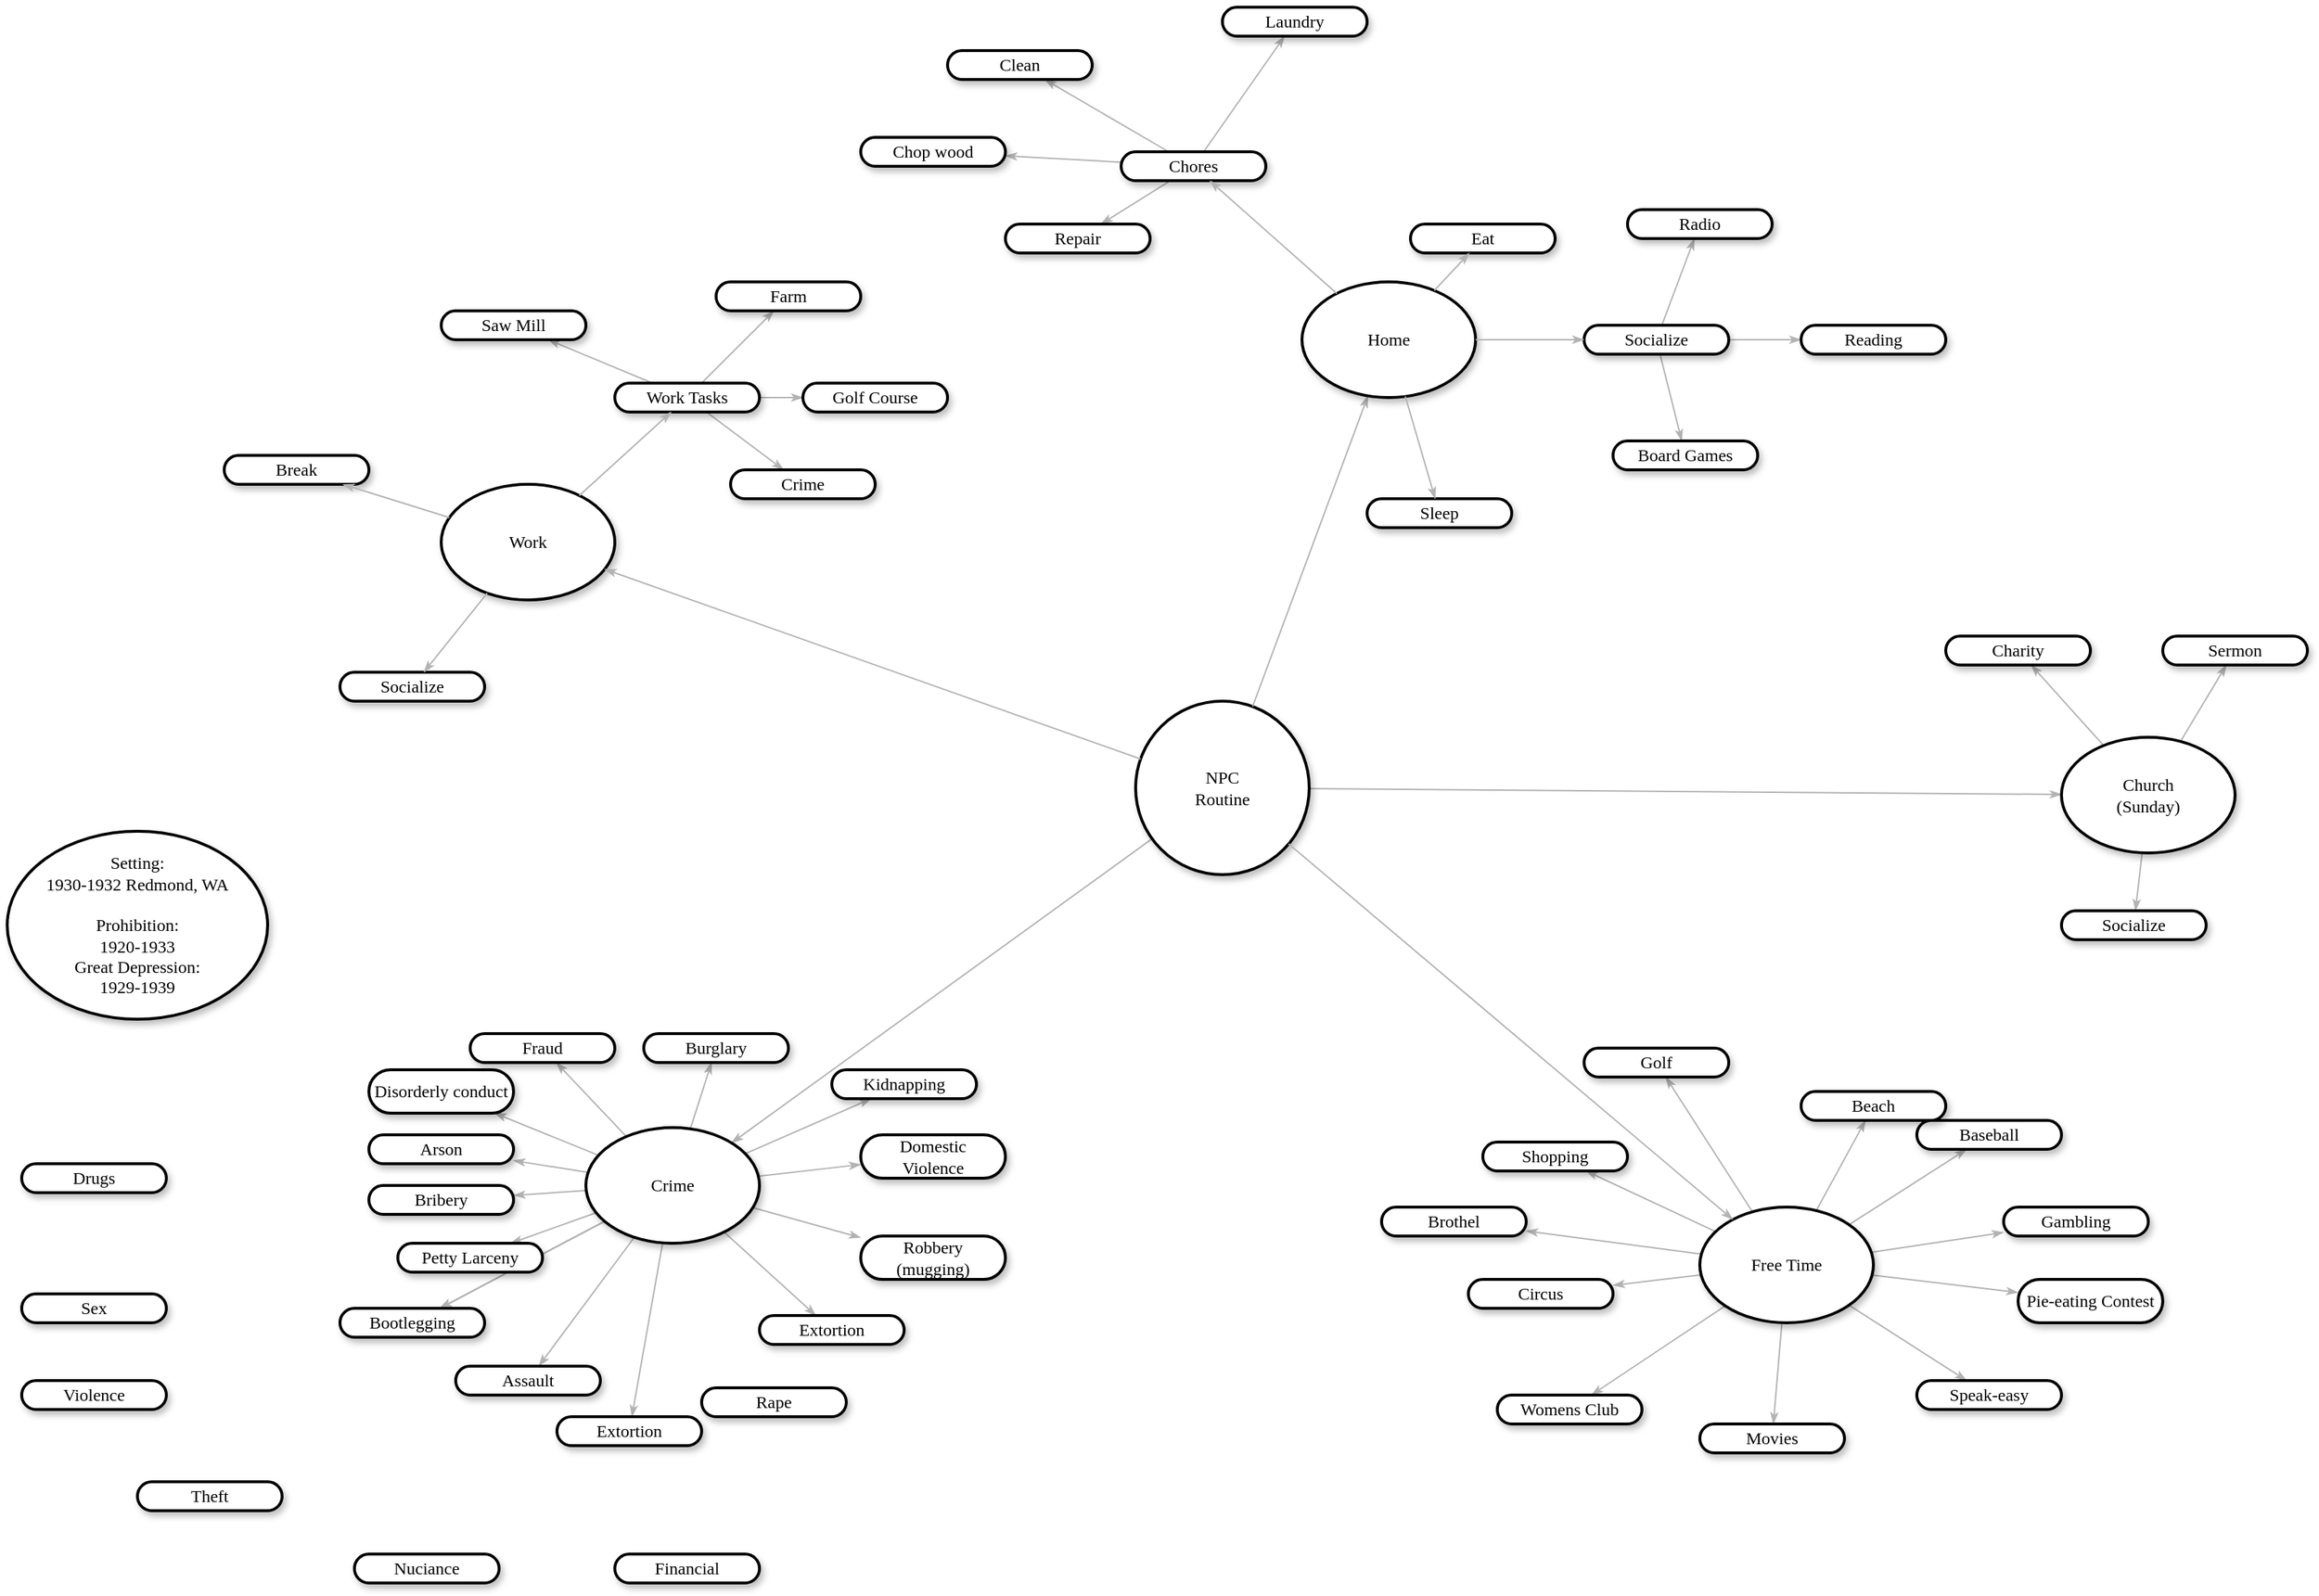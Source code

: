 <mxfile version="24.0.7" type="github">
  <diagram name="Page-1" id="ad52d381-51e7-2e0d-a935-2d0ddd2fd229">
    <mxGraphModel dx="664" dy="1816" grid="1" gridSize="10" guides="1" tooltips="1" connect="1" arrows="1" fold="1" page="1" pageScale="1" pageWidth="1100" pageHeight="850" background="none" math="0" shadow="0">
      <root>
        <mxCell id="0" />
        <mxCell id="1" parent="0" />
        <mxCell id="2c924340bb9dbf6c-1" value="Socialize" style="whiteSpace=wrap;html=1;rounded=1;shadow=1;comic=0;labelBackgroundColor=none;strokeWidth=2;fontFamily=Verdana;fontSize=12;align=center;arcSize=50;" parent="1" vertex="1">
          <mxGeometry x="290" y="190" width="100" height="20" as="geometry" />
        </mxCell>
        <mxCell id="2c924340bb9dbf6c-2" value="Work" style="ellipse;whiteSpace=wrap;html=1;rounded=1;shadow=1;comic=0;labelBackgroundColor=none;strokeWidth=2;fontFamily=Verdana;fontSize=12;align=center;" parent="1" vertex="1">
          <mxGeometry x="360" y="60" width="120" height="80" as="geometry" />
        </mxCell>
        <mxCell id="UxoyAw1FXWE8Ad-K0um6-47" style="edgeStyle=none;rounded=1;orthogonalLoop=1;jettySize=auto;html=1;strokeColor=#B3B3B3;strokeWidth=1;align=center;verticalAlign=middle;fontFamily=Verdana;fontSize=12;fontColor=default;labelBackgroundColor=none;startArrow=none;startFill=0;startSize=5;endArrow=classicThin;endFill=1;endSize=5;" parent="1" source="2c924340bb9dbf6c-4" target="UxoyAw1FXWE8Ad-K0um6-46" edge="1">
          <mxGeometry relative="1" as="geometry">
            <mxPoint x="869.997" y="344.415" as="sourcePoint" />
          </mxGeometry>
        </mxCell>
        <mxCell id="mSaFIu4NPNJzYI9R8o-n-14" style="edgeStyle=none;rounded=1;orthogonalLoop=1;jettySize=auto;html=1;strokeColor=#B3B3B3;strokeWidth=1;align=center;verticalAlign=middle;fontFamily=Verdana;fontSize=12;fontColor=default;labelBackgroundColor=none;startArrow=none;startFill=0;startSize=5;endArrow=classicThin;endFill=1;endSize=5;" edge="1" parent="1" source="2c924340bb9dbf6c-4" target="mSaFIu4NPNJzYI9R8o-n-13">
          <mxGeometry relative="1" as="geometry" />
        </mxCell>
        <mxCell id="2c924340bb9dbf6c-4" value="&lt;div&gt;NPC&lt;/div&gt;&lt;div&gt;Routine&lt;br&gt;&lt;/div&gt;" style="ellipse;whiteSpace=wrap;html=1;rounded=1;shadow=1;comic=0;labelBackgroundColor=none;strokeWidth=2;fontFamily=Verdana;fontSize=12;align=center;" parent="1" vertex="1">
          <mxGeometry x="840" y="210" width="120" height="120" as="geometry" />
        </mxCell>
        <mxCell id="UxoyAw1FXWE8Ad-K0um6-15" style="edgeStyle=none;rounded=1;orthogonalLoop=1;jettySize=auto;html=1;strokeColor=#B3B3B3;strokeWidth=1;align=center;verticalAlign=middle;fontFamily=Verdana;fontSize=12;fontColor=default;labelBackgroundColor=none;startArrow=none;startFill=0;startSize=5;endArrow=classicThin;endFill=1;endSize=5;" parent="1" source="2c924340bb9dbf6c-5" target="UxoyAw1FXWE8Ad-K0um6-13" edge="1">
          <mxGeometry relative="1" as="geometry" />
        </mxCell>
        <mxCell id="UxoyAw1FXWE8Ad-K0um6-17" style="edgeStyle=none;rounded=1;orthogonalLoop=1;jettySize=auto;html=1;strokeColor=#B3B3B3;strokeWidth=1;align=center;verticalAlign=middle;fontFamily=Verdana;fontSize=12;fontColor=default;labelBackgroundColor=none;startArrow=none;startFill=0;startSize=5;endArrow=classicThin;endFill=1;endSize=5;" parent="1" source="2c924340bb9dbf6c-5" target="UxoyAw1FXWE8Ad-K0um6-16" edge="1">
          <mxGeometry relative="1" as="geometry" />
        </mxCell>
        <mxCell id="UxoyAw1FXWE8Ad-K0um6-19" style="edgeStyle=none;rounded=1;orthogonalLoop=1;jettySize=auto;html=1;strokeColor=#B3B3B3;strokeWidth=1;align=center;verticalAlign=middle;fontFamily=Verdana;fontSize=12;fontColor=default;labelBackgroundColor=none;startArrow=none;startFill=0;startSize=5;endArrow=classicThin;endFill=1;endSize=5;" parent="1" source="2c924340bb9dbf6c-5" target="UxoyAw1FXWE8Ad-K0um6-18" edge="1">
          <mxGeometry relative="1" as="geometry" />
        </mxCell>
        <mxCell id="UxoyAw1FXWE8Ad-K0um6-22" style="edgeStyle=none;rounded=1;orthogonalLoop=1;jettySize=auto;html=1;strokeColor=#B3B3B3;strokeWidth=1;align=center;verticalAlign=middle;fontFamily=Verdana;fontSize=12;fontColor=default;labelBackgroundColor=none;startArrow=none;startFill=0;startSize=5;endArrow=classicThin;endFill=1;endSize=5;" parent="1" source="2c924340bb9dbf6c-5" target="UxoyAw1FXWE8Ad-K0um6-21" edge="1">
          <mxGeometry relative="1" as="geometry" />
        </mxCell>
        <mxCell id="UxoyAw1FXWE8Ad-K0um6-24" style="edgeStyle=none;rounded=1;orthogonalLoop=1;jettySize=auto;html=1;strokeColor=#B3B3B3;strokeWidth=1;align=center;verticalAlign=middle;fontFamily=Verdana;fontSize=12;fontColor=default;labelBackgroundColor=none;startArrow=none;startFill=0;startSize=5;endArrow=classicThin;endFill=1;endSize=5;" parent="1" source="2c924340bb9dbf6c-5" target="UxoyAw1FXWE8Ad-K0um6-23" edge="1">
          <mxGeometry relative="1" as="geometry" />
        </mxCell>
        <mxCell id="UxoyAw1FXWE8Ad-K0um6-27" style="edgeStyle=none;rounded=1;orthogonalLoop=1;jettySize=auto;html=1;strokeColor=#B3B3B3;strokeWidth=1;align=center;verticalAlign=middle;fontFamily=Verdana;fontSize=12;fontColor=default;labelBackgroundColor=none;startArrow=none;startFill=0;startSize=5;endArrow=classicThin;endFill=1;endSize=5;" parent="1" source="2c924340bb9dbf6c-5" target="UxoyAw1FXWE8Ad-K0um6-25" edge="1">
          <mxGeometry relative="1" as="geometry" />
        </mxCell>
        <mxCell id="UxoyAw1FXWE8Ad-K0um6-41" style="edgeStyle=none;rounded=1;orthogonalLoop=1;jettySize=auto;html=1;strokeColor=#B3B3B3;strokeWidth=1;align=center;verticalAlign=middle;fontFamily=Verdana;fontSize=12;fontColor=default;labelBackgroundColor=none;startArrow=none;startFill=0;startSize=5;endArrow=classicThin;endFill=1;endSize=5;" parent="1" source="2c924340bb9dbf6c-5" target="UxoyAw1FXWE8Ad-K0um6-40" edge="1">
          <mxGeometry relative="1" as="geometry" />
        </mxCell>
        <mxCell id="UxoyAw1FXWE8Ad-K0um6-43" style="edgeStyle=none;rounded=1;orthogonalLoop=1;jettySize=auto;html=1;strokeColor=#B3B3B3;strokeWidth=1;align=center;verticalAlign=middle;fontFamily=Verdana;fontSize=12;fontColor=default;labelBackgroundColor=none;startArrow=none;startFill=0;startSize=5;endArrow=classicThin;endFill=1;endSize=5;" parent="1" source="2c924340bb9dbf6c-5" target="UxoyAw1FXWE8Ad-K0um6-42" edge="1">
          <mxGeometry relative="1" as="geometry" />
        </mxCell>
        <mxCell id="UxoyAw1FXWE8Ad-K0um6-45" style="edgeStyle=none;rounded=1;orthogonalLoop=1;jettySize=auto;html=1;strokeColor=#B3B3B3;strokeWidth=1;align=center;verticalAlign=middle;fontFamily=Verdana;fontSize=12;fontColor=default;labelBackgroundColor=none;startArrow=none;startFill=0;startSize=5;endArrow=classicThin;endFill=1;endSize=5;" parent="1" source="2c924340bb9dbf6c-5" target="UxoyAw1FXWE8Ad-K0um6-44" edge="1">
          <mxGeometry relative="1" as="geometry" />
        </mxCell>
        <mxCell id="UxoyAw1FXWE8Ad-K0um6-49" style="edgeStyle=none;rounded=1;orthogonalLoop=1;jettySize=auto;html=1;strokeColor=#B3B3B3;strokeWidth=1;align=center;verticalAlign=middle;fontFamily=Verdana;fontSize=12;fontColor=default;labelBackgroundColor=none;startArrow=none;startFill=0;startSize=5;endArrow=classicThin;endFill=1;endSize=5;" parent="1" source="2c924340bb9dbf6c-5" target="UxoyAw1FXWE8Ad-K0um6-48" edge="1">
          <mxGeometry relative="1" as="geometry" />
        </mxCell>
        <mxCell id="mSaFIu4NPNJzYI9R8o-n-44" style="edgeStyle=none;rounded=1;orthogonalLoop=1;jettySize=auto;html=1;strokeColor=#B3B3B3;strokeWidth=1;align=center;verticalAlign=middle;fontFamily=Verdana;fontSize=12;fontColor=default;labelBackgroundColor=none;startArrow=none;startFill=0;startSize=5;endArrow=classicThin;endFill=1;endSize=5;" edge="1" parent="1" source="2c924340bb9dbf6c-5" target="mSaFIu4NPNJzYI9R8o-n-43">
          <mxGeometry relative="1" as="geometry" />
        </mxCell>
        <mxCell id="2c924340bb9dbf6c-5" value="Free Time" style="ellipse;whiteSpace=wrap;html=1;rounded=1;shadow=1;comic=0;labelBackgroundColor=none;strokeWidth=2;fontFamily=Verdana;fontSize=12;align=center;" parent="1" vertex="1">
          <mxGeometry x="1230" y="560" width="120" height="80" as="geometry" />
        </mxCell>
        <mxCell id="2c924340bb9dbf6c-10" value="Break" style="whiteSpace=wrap;html=1;rounded=1;shadow=1;comic=0;labelBackgroundColor=none;strokeWidth=2;fontFamily=Verdana;fontSize=12;align=center;arcSize=50;" parent="1" vertex="1">
          <mxGeometry x="210" y="40" width="100" height="20" as="geometry" />
        </mxCell>
        <mxCell id="2c924340bb9dbf6c-27" value="" style="edgeStyle=none;rounded=1;html=1;labelBackgroundColor=none;startArrow=none;startFill=0;startSize=5;endArrow=classicThin;endFill=1;endSize=5;jettySize=auto;orthogonalLoop=1;strokeColor=#B3B3B3;strokeWidth=1;fontFamily=Verdana;fontSize=12" parent="1" source="2c924340bb9dbf6c-2" target="2c924340bb9dbf6c-10" edge="1">
          <mxGeometry relative="1" as="geometry" />
        </mxCell>
        <mxCell id="2c924340bb9dbf6c-28" value="" style="edgeStyle=none;rounded=1;html=1;labelBackgroundColor=none;startArrow=none;startFill=0;startSize=5;endArrow=classicThin;endFill=1;endSize=5;jettySize=auto;orthogonalLoop=1;strokeColor=#B3B3B3;strokeWidth=1;fontFamily=Verdana;fontSize=12" parent="1" source="2c924340bb9dbf6c-2" target="2c924340bb9dbf6c-1" edge="1">
          <mxGeometry relative="1" as="geometry" />
        </mxCell>
        <mxCell id="2c924340bb9dbf6c-31" value="" style="edgeStyle=none;rounded=1;html=1;labelBackgroundColor=none;startArrow=none;startFill=0;startSize=5;endArrow=classicThin;endFill=1;endSize=5;jettySize=auto;orthogonalLoop=1;strokeColor=#B3B3B3;strokeWidth=1;fontFamily=Verdana;fontSize=12" parent="1" source="2c924340bb9dbf6c-4" target="2c924340bb9dbf6c-2" edge="1">
          <mxGeometry relative="1" as="geometry" />
        </mxCell>
        <mxCell id="2c924340bb9dbf6c-32" value="" style="edgeStyle=none;rounded=1;html=1;labelBackgroundColor=none;startArrow=none;startFill=0;startSize=5;endArrow=classicThin;endFill=1;endSize=5;jettySize=auto;orthogonalLoop=1;strokeColor=#B3B3B3;strokeWidth=1;fontFamily=Verdana;fontSize=12" parent="1" source="2c924340bb9dbf6c-4" target="2c924340bb9dbf6c-3" edge="1">
          <mxGeometry relative="1" as="geometry" />
        </mxCell>
        <mxCell id="2c924340bb9dbf6c-33" value="" style="edgeStyle=none;rounded=1;html=1;labelBackgroundColor=none;startArrow=none;startFill=0;startSize=5;endArrow=classicThin;endFill=1;endSize=5;jettySize=auto;orthogonalLoop=1;strokeColor=#B3B3B3;strokeWidth=1;fontFamily=Verdana;fontSize=12" parent="1" source="2c924340bb9dbf6c-4" target="2c924340bb9dbf6c-5" edge="1">
          <mxGeometry relative="1" as="geometry" />
        </mxCell>
        <mxCell id="UxoyAw1FXWE8Ad-K0um6-35" style="edgeStyle=none;rounded=1;orthogonalLoop=1;jettySize=auto;html=1;strokeColor=#B3B3B3;strokeWidth=1;align=center;verticalAlign=middle;fontFamily=Verdana;fontSize=12;fontColor=default;labelBackgroundColor=none;startArrow=none;startFill=0;startSize=5;endArrow=classicThin;endFill=1;endSize=5;" parent="1" source="2c924340bb9dbf6c-55" target="UxoyAw1FXWE8Ad-K0um6-34" edge="1">
          <mxGeometry relative="1" as="geometry" />
        </mxCell>
        <mxCell id="UxoyAw1FXWE8Ad-K0um6-37" style="edgeStyle=none;rounded=1;orthogonalLoop=1;jettySize=auto;html=1;strokeColor=#B3B3B3;strokeWidth=1;align=center;verticalAlign=middle;fontFamily=Verdana;fontSize=12;fontColor=default;labelBackgroundColor=none;startArrow=none;startFill=0;startSize=5;endArrow=classicThin;endFill=1;endSize=5;" parent="1" source="2c924340bb9dbf6c-55" target="UxoyAw1FXWE8Ad-K0um6-36" edge="1">
          <mxGeometry relative="1" as="geometry">
            <mxPoint x="620" y="-40" as="targetPoint" />
          </mxGeometry>
        </mxCell>
        <mxCell id="UxoyAw1FXWE8Ad-K0um6-39" style="edgeStyle=none;rounded=1;orthogonalLoop=1;jettySize=auto;html=1;strokeColor=#B3B3B3;strokeWidth=1;align=center;verticalAlign=middle;fontFamily=Verdana;fontSize=12;fontColor=default;labelBackgroundColor=none;startArrow=none;startFill=0;startSize=5;endArrow=classicThin;endFill=1;endSize=5;" parent="1" source="2c924340bb9dbf6c-55" target="UxoyAw1FXWE8Ad-K0um6-38" edge="1">
          <mxGeometry relative="1" as="geometry" />
        </mxCell>
        <mxCell id="UxoyAw1FXWE8Ad-K0um6-54" style="edgeStyle=none;rounded=1;orthogonalLoop=1;jettySize=auto;html=1;strokeColor=#B3B3B3;strokeWidth=1;align=center;verticalAlign=middle;fontFamily=Verdana;fontSize=12;fontColor=default;labelBackgroundColor=none;startArrow=none;startFill=0;startSize=5;endArrow=classicThin;endFill=1;endSize=5;" parent="1" source="2c924340bb9dbf6c-55" target="UxoyAw1FXWE8Ad-K0um6-52" edge="1">
          <mxGeometry relative="1" as="geometry" />
        </mxCell>
        <mxCell id="2c924340bb9dbf6c-55" value="Work Tasks" style="whiteSpace=wrap;html=1;rounded=1;shadow=1;comic=0;labelBackgroundColor=none;strokeWidth=2;fontFamily=Verdana;fontSize=12;align=center;arcSize=50;" parent="1" vertex="1">
          <mxGeometry x="480" y="-10" width="100" height="20" as="geometry" />
        </mxCell>
        <mxCell id="2c924340bb9dbf6c-61" value="" style="edgeStyle=none;rounded=1;html=1;labelBackgroundColor=none;startArrow=none;startFill=0;startSize=5;endArrow=classicThin;endFill=1;endSize=5;jettySize=auto;orthogonalLoop=1;strokeColor=#B3B3B3;strokeWidth=1;fontFamily=Verdana;fontSize=12" parent="1" source="2c924340bb9dbf6c-2" target="2c924340bb9dbf6c-55" edge="1">
          <mxGeometry relative="1" as="geometry" />
        </mxCell>
        <mxCell id="2c924340bb9dbf6c-3" value="&lt;div&gt;Home&lt;/div&gt;" style="ellipse;whiteSpace=wrap;html=1;rounded=1;shadow=1;comic=0;labelBackgroundColor=none;strokeWidth=2;fontFamily=Verdana;fontSize=12;align=center;" parent="1" vertex="1">
          <mxGeometry x="955" y="-80" width="120" height="80" as="geometry" />
        </mxCell>
        <mxCell id="2c924340bb9dbf6c-11" value="Sleep" style="whiteSpace=wrap;html=1;rounded=1;shadow=1;comic=0;labelBackgroundColor=none;strokeWidth=2;fontFamily=Verdana;fontSize=12;align=center;arcSize=50;" parent="1" vertex="1">
          <mxGeometry x="1000" y="70" width="100" height="20" as="geometry" />
        </mxCell>
        <mxCell id="2c924340bb9dbf6c-14" value="Eat" style="whiteSpace=wrap;html=1;rounded=1;shadow=1;comic=0;labelBackgroundColor=none;strokeWidth=2;fontFamily=Verdana;fontSize=12;align=center;arcSize=50;" parent="1" vertex="1">
          <mxGeometry x="1030" y="-120" width="100" height="20" as="geometry" />
        </mxCell>
        <mxCell id="UxoyAw1FXWE8Ad-K0um6-10" style="edgeStyle=none;rounded=1;orthogonalLoop=1;jettySize=auto;html=1;strokeColor=#B3B3B3;strokeWidth=1;align=center;verticalAlign=middle;fontFamily=Verdana;fontSize=12;fontColor=default;labelBackgroundColor=none;startArrow=none;startFill=0;startSize=5;endArrow=classicThin;endFill=1;endSize=5;" parent="1" source="2c924340bb9dbf6c-15" target="UxoyAw1FXWE8Ad-K0um6-7" edge="1">
          <mxGeometry relative="1" as="geometry">
            <mxPoint x="920" y="-230" as="targetPoint" />
          </mxGeometry>
        </mxCell>
        <mxCell id="mSaFIu4NPNJzYI9R8o-n-55" style="edgeStyle=none;rounded=1;orthogonalLoop=1;jettySize=auto;html=1;strokeColor=#B3B3B3;strokeWidth=1;align=center;verticalAlign=middle;fontFamily=Verdana;fontSize=12;fontColor=default;labelBackgroundColor=none;startArrow=none;startFill=0;startSize=5;endArrow=classicThin;endFill=1;endSize=5;" edge="1" parent="1" source="2c924340bb9dbf6c-15" target="mSaFIu4NPNJzYI9R8o-n-54">
          <mxGeometry relative="1" as="geometry" />
        </mxCell>
        <mxCell id="mSaFIu4NPNJzYI9R8o-n-57" style="edgeStyle=none;rounded=1;orthogonalLoop=1;jettySize=auto;html=1;strokeColor=#B3B3B3;strokeWidth=1;align=center;verticalAlign=middle;fontFamily=Verdana;fontSize=12;fontColor=default;labelBackgroundColor=none;startArrow=none;startFill=0;startSize=5;endArrow=classicThin;endFill=1;endSize=5;" edge="1" parent="1" source="2c924340bb9dbf6c-15" target="mSaFIu4NPNJzYI9R8o-n-56">
          <mxGeometry relative="1" as="geometry" />
        </mxCell>
        <mxCell id="mSaFIu4NPNJzYI9R8o-n-59" style="edgeStyle=none;rounded=1;orthogonalLoop=1;jettySize=auto;html=1;strokeColor=#B3B3B3;strokeWidth=1;align=center;verticalAlign=middle;fontFamily=Verdana;fontSize=12;fontColor=default;labelBackgroundColor=none;startArrow=none;startFill=0;startSize=5;endArrow=classicThin;endFill=1;endSize=5;" edge="1" parent="1" source="2c924340bb9dbf6c-15" target="mSaFIu4NPNJzYI9R8o-n-58">
          <mxGeometry relative="1" as="geometry">
            <mxPoint x="760" y="-174.118" as="targetPoint" />
          </mxGeometry>
        </mxCell>
        <mxCell id="2c924340bb9dbf6c-15" value="Chores" style="whiteSpace=wrap;html=1;rounded=1;shadow=1;comic=0;labelBackgroundColor=none;strokeWidth=2;fontFamily=Verdana;fontSize=12;align=center;arcSize=50;" parent="1" vertex="1">
          <mxGeometry x="830" y="-170" width="100" height="20" as="geometry" />
        </mxCell>
        <mxCell id="UxoyAw1FXWE8Ad-K0um6-29" style="edgeStyle=none;rounded=1;orthogonalLoop=1;jettySize=auto;html=1;strokeColor=#B3B3B3;strokeWidth=1;align=center;verticalAlign=middle;fontFamily=Verdana;fontSize=12;fontColor=default;labelBackgroundColor=none;startArrow=none;startFill=0;startSize=5;endArrow=classicThin;endFill=1;endSize=5;" parent="1" source="2c924340bb9dbf6c-16" target="UxoyAw1FXWE8Ad-K0um6-28" edge="1">
          <mxGeometry relative="1" as="geometry" />
        </mxCell>
        <mxCell id="UxoyAw1FXWE8Ad-K0um6-31" style="edgeStyle=none;rounded=1;orthogonalLoop=1;jettySize=auto;html=1;strokeColor=#B3B3B3;strokeWidth=1;align=center;verticalAlign=middle;fontFamily=Verdana;fontSize=12;fontColor=default;labelBackgroundColor=none;startArrow=none;startFill=0;startSize=5;endArrow=classicThin;endFill=1;endSize=5;" parent="1" source="2c924340bb9dbf6c-16" target="UxoyAw1FXWE8Ad-K0um6-30" edge="1">
          <mxGeometry relative="1" as="geometry" />
        </mxCell>
        <mxCell id="UxoyAw1FXWE8Ad-K0um6-33" style="edgeStyle=none;rounded=1;orthogonalLoop=1;jettySize=auto;html=1;strokeColor=#B3B3B3;strokeWidth=1;align=center;verticalAlign=middle;fontFamily=Verdana;fontSize=12;fontColor=default;labelBackgroundColor=none;startArrow=none;startFill=0;startSize=5;endArrow=classicThin;endFill=1;endSize=5;" parent="1" source="2c924340bb9dbf6c-16" target="UxoyAw1FXWE8Ad-K0um6-32" edge="1">
          <mxGeometry relative="1" as="geometry" />
        </mxCell>
        <mxCell id="2c924340bb9dbf6c-16" value="Socialize" style="whiteSpace=wrap;html=1;rounded=1;shadow=1;comic=0;labelBackgroundColor=none;strokeWidth=2;fontFamily=Verdana;fontSize=12;align=center;arcSize=50;" parent="1" vertex="1">
          <mxGeometry x="1150" y="-50" width="100" height="20" as="geometry" />
        </mxCell>
        <mxCell id="2c924340bb9dbf6c-43" value="" style="edgeStyle=none;rounded=1;html=1;labelBackgroundColor=none;startArrow=none;startFill=0;startSize=5;endArrow=classicThin;endFill=1;endSize=5;jettySize=auto;orthogonalLoop=1;strokeColor=#B3B3B3;strokeWidth=1;fontFamily=Verdana;fontSize=12" parent="1" source="2c924340bb9dbf6c-3" target="2c924340bb9dbf6c-16" edge="1">
          <mxGeometry relative="1" as="geometry" />
        </mxCell>
        <mxCell id="2c924340bb9dbf6c-44" value="" style="edgeStyle=none;rounded=1;html=1;labelBackgroundColor=none;startArrow=none;startFill=0;startSize=5;endArrow=classicThin;endFill=1;endSize=5;jettySize=auto;orthogonalLoop=1;strokeColor=#B3B3B3;strokeWidth=1;fontFamily=Verdana;fontSize=12" parent="1" source="2c924340bb9dbf6c-3" target="2c924340bb9dbf6c-15" edge="1">
          <mxGeometry relative="1" as="geometry">
            <mxPoint x="953.621" y="-108.966" as="sourcePoint" />
          </mxGeometry>
        </mxCell>
        <mxCell id="2c924340bb9dbf6c-45" value="" style="edgeStyle=none;rounded=1;html=1;labelBackgroundColor=none;startArrow=none;startFill=0;startSize=5;endArrow=classicThin;endFill=1;endSize=5;jettySize=auto;orthogonalLoop=1;strokeColor=#B3B3B3;strokeWidth=1;fontFamily=Verdana;fontSize=12" parent="1" source="2c924340bb9dbf6c-3" target="2c924340bb9dbf6c-14" edge="1">
          <mxGeometry relative="1" as="geometry" />
        </mxCell>
        <mxCell id="2c924340bb9dbf6c-46" value="" style="edgeStyle=none;rounded=1;html=1;labelBackgroundColor=none;startArrow=none;startFill=0;startSize=5;endArrow=classicThin;endFill=1;endSize=5;jettySize=auto;orthogonalLoop=1;strokeColor=#B3B3B3;strokeWidth=1;fontFamily=Verdana;fontSize=12" parent="1" source="2c924340bb9dbf6c-3" target="2c924340bb9dbf6c-11" edge="1">
          <mxGeometry x="0.012" relative="1" as="geometry">
            <mxPoint as="offset" />
          </mxGeometry>
        </mxCell>
        <mxCell id="UxoyAw1FXWE8Ad-K0um6-7" value="Laundry" style="whiteSpace=wrap;html=1;rounded=1;shadow=1;comic=0;labelBackgroundColor=none;strokeWidth=2;fontFamily=Verdana;fontSize=12;align=center;arcSize=50;" parent="1" vertex="1">
          <mxGeometry x="900" y="-270" width="100" height="20" as="geometry" />
        </mxCell>
        <mxCell id="UxoyAw1FXWE8Ad-K0um6-13" value="Shopping" style="whiteSpace=wrap;html=1;rounded=1;shadow=1;comic=0;labelBackgroundColor=none;strokeWidth=2;fontFamily=Verdana;fontSize=12;align=center;arcSize=50;" parent="1" vertex="1">
          <mxGeometry x="1080" y="515" width="100" height="20" as="geometry" />
        </mxCell>
        <mxCell id="UxoyAw1FXWE8Ad-K0um6-16" value="Circus" style="whiteSpace=wrap;html=1;rounded=1;shadow=1;comic=0;labelBackgroundColor=none;strokeWidth=2;fontFamily=Verdana;fontSize=12;align=center;arcSize=50;" parent="1" vertex="1">
          <mxGeometry x="1070" y="610" width="100" height="20" as="geometry" />
        </mxCell>
        <mxCell id="UxoyAw1FXWE8Ad-K0um6-18" value="Baseball" style="whiteSpace=wrap;html=1;rounded=1;shadow=1;comic=0;labelBackgroundColor=none;strokeWidth=2;fontFamily=Verdana;fontSize=12;align=center;arcSize=50;" parent="1" vertex="1">
          <mxGeometry x="1380" y="500" width="100" height="20" as="geometry" />
        </mxCell>
        <mxCell id="UxoyAw1FXWE8Ad-K0um6-21" value="Pie-eating Contest" style="whiteSpace=wrap;html=1;rounded=1;shadow=1;comic=0;labelBackgroundColor=none;strokeWidth=2;fontFamily=Verdana;fontSize=12;align=center;arcSize=50;" parent="1" vertex="1">
          <mxGeometry x="1450" y="610" width="100" height="30" as="geometry" />
        </mxCell>
        <mxCell id="UxoyAw1FXWE8Ad-K0um6-23" value="Speak-easy" style="whiteSpace=wrap;html=1;rounded=1;shadow=1;comic=0;labelBackgroundColor=none;strokeWidth=2;fontFamily=Verdana;fontSize=12;align=center;arcSize=50;" parent="1" vertex="1">
          <mxGeometry x="1380" y="680" width="100" height="20" as="geometry" />
        </mxCell>
        <mxCell id="UxoyAw1FXWE8Ad-K0um6-25" value="Movies" style="whiteSpace=wrap;html=1;rounded=1;shadow=1;comic=0;labelBackgroundColor=none;strokeWidth=2;fontFamily=Verdana;fontSize=12;align=center;arcSize=50;" parent="1" vertex="1">
          <mxGeometry x="1230" y="710" width="100" height="20" as="geometry" />
        </mxCell>
        <mxCell id="UxoyAw1FXWE8Ad-K0um6-28" value="Board Games" style="whiteSpace=wrap;html=1;rounded=1;shadow=1;comic=0;labelBackgroundColor=none;strokeWidth=2;fontFamily=Verdana;fontSize=12;align=center;arcSize=50;" parent="1" vertex="1">
          <mxGeometry x="1170" y="30" width="100" height="20" as="geometry" />
        </mxCell>
        <mxCell id="UxoyAw1FXWE8Ad-K0um6-30" value="Radio" style="whiteSpace=wrap;html=1;rounded=1;shadow=1;comic=0;labelBackgroundColor=none;strokeWidth=2;fontFamily=Verdana;fontSize=12;align=center;arcSize=50;" parent="1" vertex="1">
          <mxGeometry x="1180" y="-130" width="100" height="20" as="geometry" />
        </mxCell>
        <mxCell id="UxoyAw1FXWE8Ad-K0um6-32" value="Reading" style="whiteSpace=wrap;html=1;rounded=1;shadow=1;comic=0;labelBackgroundColor=none;strokeWidth=2;fontFamily=Verdana;fontSize=12;align=center;arcSize=50;" parent="1" vertex="1">
          <mxGeometry x="1300" y="-50" width="100" height="20" as="geometry" />
        </mxCell>
        <mxCell id="UxoyAw1FXWE8Ad-K0um6-34" value="Saw Mill" style="whiteSpace=wrap;html=1;rounded=1;shadow=1;comic=0;labelBackgroundColor=none;strokeWidth=2;fontFamily=Verdana;fontSize=12;align=center;arcSize=50;" parent="1" vertex="1">
          <mxGeometry x="360" y="-60" width="100" height="20" as="geometry" />
        </mxCell>
        <mxCell id="UxoyAw1FXWE8Ad-K0um6-36" value="Farm" style="whiteSpace=wrap;html=1;rounded=1;shadow=1;comic=0;labelBackgroundColor=none;strokeWidth=2;fontFamily=Verdana;fontSize=12;align=center;arcSize=50;" parent="1" vertex="1">
          <mxGeometry x="550" y="-80" width="100" height="20" as="geometry" />
        </mxCell>
        <mxCell id="UxoyAw1FXWE8Ad-K0um6-38" value="Golf Course" style="whiteSpace=wrap;html=1;rounded=1;shadow=1;comic=0;labelBackgroundColor=none;strokeWidth=2;fontFamily=Verdana;fontSize=12;align=center;arcSize=50;" parent="1" vertex="1">
          <mxGeometry x="610" y="-10" width="100" height="20" as="geometry" />
        </mxCell>
        <mxCell id="UxoyAw1FXWE8Ad-K0um6-40" value="Gambling" style="whiteSpace=wrap;html=1;rounded=1;shadow=1;comic=0;labelBackgroundColor=none;strokeWidth=2;fontFamily=Verdana;fontSize=12;align=center;arcSize=50;" parent="1" vertex="1">
          <mxGeometry x="1440" y="560" width="100" height="20" as="geometry" />
        </mxCell>
        <mxCell id="UxoyAw1FXWE8Ad-K0um6-42" value="Golf" style="whiteSpace=wrap;html=1;rounded=1;shadow=1;comic=0;labelBackgroundColor=none;strokeWidth=2;fontFamily=Verdana;fontSize=12;align=center;arcSize=50;" parent="1" vertex="1">
          <mxGeometry x="1150" y="450" width="100" height="20" as="geometry" />
        </mxCell>
        <mxCell id="UxoyAw1FXWE8Ad-K0um6-44" value="Beach" style="whiteSpace=wrap;html=1;rounded=1;shadow=1;comic=0;labelBackgroundColor=none;strokeWidth=2;fontFamily=Verdana;fontSize=12;align=center;arcSize=50;" parent="1" vertex="1">
          <mxGeometry x="1300" y="480" width="100" height="20" as="geometry" />
        </mxCell>
        <mxCell id="mSaFIu4NPNJzYI9R8o-n-7" style="edgeStyle=none;rounded=1;orthogonalLoop=1;jettySize=auto;html=1;strokeColor=#B3B3B3;strokeWidth=1;align=center;verticalAlign=middle;fontFamily=Verdana;fontSize=12;fontColor=default;labelBackgroundColor=none;startArrow=none;startFill=0;startSize=5;endArrow=classicThin;endFill=1;endSize=5;" edge="1" parent="1" source="UxoyAw1FXWE8Ad-K0um6-46" target="mSaFIu4NPNJzYI9R8o-n-6">
          <mxGeometry relative="1" as="geometry" />
        </mxCell>
        <mxCell id="mSaFIu4NPNJzYI9R8o-n-9" style="edgeStyle=none;rounded=1;orthogonalLoop=1;jettySize=auto;html=1;strokeColor=#B3B3B3;strokeWidth=1;align=center;verticalAlign=middle;fontFamily=Verdana;fontSize=12;fontColor=default;labelBackgroundColor=none;startArrow=none;startFill=0;startSize=5;endArrow=classicThin;endFill=1;endSize=5;" edge="1" parent="1" source="UxoyAw1FXWE8Ad-K0um6-46" target="mSaFIu4NPNJzYI9R8o-n-8">
          <mxGeometry relative="1" as="geometry" />
        </mxCell>
        <mxCell id="mSaFIu4NPNJzYI9R8o-n-11" style="edgeStyle=none;rounded=1;orthogonalLoop=1;jettySize=auto;html=1;strokeColor=#B3B3B3;strokeWidth=1;align=center;verticalAlign=middle;fontFamily=Verdana;fontSize=12;fontColor=default;labelBackgroundColor=none;startArrow=none;startFill=0;startSize=5;endArrow=classicThin;endFill=1;endSize=5;" edge="1" parent="1" source="UxoyAw1FXWE8Ad-K0um6-46" target="mSaFIu4NPNJzYI9R8o-n-10">
          <mxGeometry relative="1" as="geometry" />
        </mxCell>
        <mxCell id="UxoyAw1FXWE8Ad-K0um6-46" value="&lt;div&gt;Church&lt;/div&gt;&lt;div&gt;(Sunday)&lt;/div&gt;" style="ellipse;whiteSpace=wrap;html=1;rounded=1;shadow=1;comic=0;labelBackgroundColor=none;strokeWidth=2;fontFamily=Verdana;fontSize=12;align=center;" parent="1" vertex="1">
          <mxGeometry x="1480" y="235" width="120" height="80" as="geometry" />
        </mxCell>
        <mxCell id="UxoyAw1FXWE8Ad-K0um6-48" value="Womens Club" style="whiteSpace=wrap;html=1;rounded=1;shadow=1;comic=0;labelBackgroundColor=none;strokeWidth=2;fontFamily=Verdana;fontSize=12;align=center;arcSize=50;" parent="1" vertex="1">
          <mxGeometry x="1090" y="690" width="100" height="20" as="geometry" />
        </mxCell>
        <mxCell id="UxoyAw1FXWE8Ad-K0um6-50" value="&lt;div&gt;Setting:&lt;/div&gt;&lt;div&gt;1930-1932 Redmond, WA&lt;br&gt;&lt;/div&gt;&lt;div&gt;&lt;br&gt;&lt;/div&gt;&lt;div&gt;Prohibition:&lt;/div&gt;&lt;div&gt;1920-1933&lt;br&gt;&lt;/div&gt;&lt;div&gt;Great Depression:&lt;/div&gt;&lt;div&gt;1929-1939&lt;br&gt;&lt;/div&gt;" style="ellipse;whiteSpace=wrap;html=1;rounded=1;shadow=1;comic=0;labelBackgroundColor=none;strokeWidth=2;fontFamily=Verdana;fontSize=12;align=center;" parent="1" vertex="1">
          <mxGeometry x="60" y="300" width="180" height="130" as="geometry" />
        </mxCell>
        <mxCell id="UxoyAw1FXWE8Ad-K0um6-52" value="Crime" style="whiteSpace=wrap;html=1;rounded=1;shadow=1;comic=0;labelBackgroundColor=none;strokeWidth=2;fontFamily=Verdana;fontSize=12;align=center;arcSize=50;" parent="1" vertex="1">
          <mxGeometry x="560" y="50" width="100" height="20" as="geometry" />
        </mxCell>
        <mxCell id="mSaFIu4NPNJzYI9R8o-n-6" value="Sermon" style="whiteSpace=wrap;html=1;rounded=1;shadow=1;comic=0;labelBackgroundColor=none;strokeWidth=2;fontFamily=Verdana;fontSize=12;align=center;arcSize=50;" vertex="1" parent="1">
          <mxGeometry x="1550" y="165" width="100" height="20" as="geometry" />
        </mxCell>
        <mxCell id="mSaFIu4NPNJzYI9R8o-n-8" value="Charity" style="whiteSpace=wrap;html=1;rounded=1;shadow=1;comic=0;labelBackgroundColor=none;strokeWidth=2;fontFamily=Verdana;fontSize=12;align=center;arcSize=50;" vertex="1" parent="1">
          <mxGeometry x="1400" y="165" width="100" height="20" as="geometry" />
        </mxCell>
        <mxCell id="mSaFIu4NPNJzYI9R8o-n-10" value="Socialize" style="whiteSpace=wrap;html=1;rounded=1;shadow=1;comic=0;labelBackgroundColor=none;strokeWidth=2;fontFamily=Verdana;fontSize=12;align=center;arcSize=50;" vertex="1" parent="1">
          <mxGeometry x="1480" y="355" width="100" height="20" as="geometry" />
        </mxCell>
        <mxCell id="mSaFIu4NPNJzYI9R8o-n-17" style="edgeStyle=none;rounded=1;orthogonalLoop=1;jettySize=auto;html=1;strokeColor=#B3B3B3;strokeWidth=1;align=center;verticalAlign=middle;fontFamily=Verdana;fontSize=12;fontColor=default;labelBackgroundColor=none;startArrow=none;startFill=0;startSize=5;endArrow=classicThin;endFill=1;endSize=5;" edge="1" parent="1" source="mSaFIu4NPNJzYI9R8o-n-13" target="mSaFIu4NPNJzYI9R8o-n-16">
          <mxGeometry relative="1" as="geometry">
            <mxPoint x="510" y="650" as="targetPoint" />
          </mxGeometry>
        </mxCell>
        <mxCell id="mSaFIu4NPNJzYI9R8o-n-31" style="edgeStyle=none;rounded=1;orthogonalLoop=1;jettySize=auto;html=1;strokeColor=#B3B3B3;strokeWidth=1;align=center;verticalAlign=middle;fontFamily=Verdana;fontSize=12;fontColor=default;labelBackgroundColor=none;startArrow=none;startFill=0;startSize=5;endArrow=classicThin;endFill=1;endSize=5;" edge="1" parent="1" source="mSaFIu4NPNJzYI9R8o-n-13" target="mSaFIu4NPNJzYI9R8o-n-18">
          <mxGeometry relative="1" as="geometry" />
        </mxCell>
        <mxCell id="mSaFIu4NPNJzYI9R8o-n-32" style="edgeStyle=none;rounded=1;orthogonalLoop=1;jettySize=auto;html=1;strokeColor=#B3B3B3;strokeWidth=1;align=center;verticalAlign=middle;fontFamily=Verdana;fontSize=12;fontColor=default;labelBackgroundColor=none;startArrow=none;startFill=0;startSize=5;endArrow=classicThin;endFill=1;endSize=5;" edge="1" parent="1" source="mSaFIu4NPNJzYI9R8o-n-13" target="mSaFIu4NPNJzYI9R8o-n-30">
          <mxGeometry relative="1" as="geometry" />
        </mxCell>
        <mxCell id="mSaFIu4NPNJzYI9R8o-n-33" style="edgeStyle=none;rounded=1;orthogonalLoop=1;jettySize=auto;html=1;strokeColor=#B3B3B3;strokeWidth=1;align=center;verticalAlign=middle;fontFamily=Verdana;fontSize=12;fontColor=default;labelBackgroundColor=none;startArrow=none;startFill=0;startSize=5;endArrow=classicThin;endFill=1;endSize=5;" edge="1" parent="1" source="mSaFIu4NPNJzYI9R8o-n-13" target="mSaFIu4NPNJzYI9R8o-n-22">
          <mxGeometry relative="1" as="geometry" />
        </mxCell>
        <mxCell id="mSaFIu4NPNJzYI9R8o-n-34" style="edgeStyle=none;rounded=1;orthogonalLoop=1;jettySize=auto;html=1;strokeColor=#B3B3B3;strokeWidth=1;align=center;verticalAlign=middle;fontFamily=Verdana;fontSize=12;fontColor=default;labelBackgroundColor=none;startArrow=none;startFill=0;startSize=5;endArrow=classicThin;endFill=1;endSize=5;" edge="1" parent="1" source="mSaFIu4NPNJzYI9R8o-n-13" target="mSaFIu4NPNJzYI9R8o-n-21">
          <mxGeometry relative="1" as="geometry" />
        </mxCell>
        <mxCell id="mSaFIu4NPNJzYI9R8o-n-35" style="edgeStyle=none;rounded=1;orthogonalLoop=1;jettySize=auto;html=1;strokeColor=#B3B3B3;strokeWidth=1;align=center;verticalAlign=middle;fontFamily=Verdana;fontSize=12;fontColor=default;labelBackgroundColor=none;startArrow=none;startFill=0;startSize=5;endArrow=classicThin;endFill=1;endSize=5;" edge="1" parent="1" source="mSaFIu4NPNJzYI9R8o-n-13" target="mSaFIu4NPNJzYI9R8o-n-20">
          <mxGeometry relative="1" as="geometry" />
        </mxCell>
        <mxCell id="mSaFIu4NPNJzYI9R8o-n-36" style="edgeStyle=none;rounded=1;orthogonalLoop=1;jettySize=auto;html=1;strokeColor=#B3B3B3;strokeWidth=1;align=center;verticalAlign=middle;fontFamily=Verdana;fontSize=12;fontColor=default;labelBackgroundColor=none;startArrow=none;startFill=0;startSize=5;endArrow=classicThin;endFill=1;endSize=5;" edge="1" parent="1" source="mSaFIu4NPNJzYI9R8o-n-13" target="mSaFIu4NPNJzYI9R8o-n-29">
          <mxGeometry relative="1" as="geometry" />
        </mxCell>
        <mxCell id="mSaFIu4NPNJzYI9R8o-n-37" style="edgeStyle=none;rounded=1;orthogonalLoop=1;jettySize=auto;html=1;strokeColor=#B3B3B3;strokeWidth=1;align=center;verticalAlign=middle;fontFamily=Verdana;fontSize=12;fontColor=default;labelBackgroundColor=none;startArrow=none;startFill=0;startSize=5;endArrow=classicThin;endFill=1;endSize=5;" edge="1" parent="1" source="mSaFIu4NPNJzYI9R8o-n-13" target="mSaFIu4NPNJzYI9R8o-n-28">
          <mxGeometry relative="1" as="geometry" />
        </mxCell>
        <mxCell id="mSaFIu4NPNJzYI9R8o-n-38" style="edgeStyle=none;rounded=1;orthogonalLoop=1;jettySize=auto;html=1;strokeColor=#B3B3B3;strokeWidth=1;align=center;verticalAlign=middle;fontFamily=Verdana;fontSize=12;fontColor=default;labelBackgroundColor=none;startArrow=none;startFill=0;startSize=5;endArrow=classicThin;endFill=1;endSize=5;" edge="1" parent="1" source="mSaFIu4NPNJzYI9R8o-n-13" target="mSaFIu4NPNJzYI9R8o-n-27">
          <mxGeometry relative="1" as="geometry" />
        </mxCell>
        <mxCell id="mSaFIu4NPNJzYI9R8o-n-39" style="edgeStyle=none;rounded=1;orthogonalLoop=1;jettySize=auto;html=1;strokeColor=#B3B3B3;strokeWidth=1;align=center;verticalAlign=middle;fontFamily=Verdana;fontSize=12;fontColor=default;labelBackgroundColor=none;startArrow=none;startFill=0;startSize=5;endArrow=classicThin;endFill=1;endSize=5;" edge="1" parent="1" source="mSaFIu4NPNJzYI9R8o-n-13" target="mSaFIu4NPNJzYI9R8o-n-26">
          <mxGeometry relative="1" as="geometry" />
        </mxCell>
        <mxCell id="mSaFIu4NPNJzYI9R8o-n-40" style="edgeStyle=none;rounded=1;orthogonalLoop=1;jettySize=auto;html=1;strokeColor=#B3B3B3;strokeWidth=1;align=center;verticalAlign=middle;fontFamily=Verdana;fontSize=12;fontColor=default;labelBackgroundColor=none;startArrow=none;startFill=0;startSize=5;endArrow=classicThin;endFill=1;endSize=5;" edge="1" parent="1" source="mSaFIu4NPNJzYI9R8o-n-13" target="mSaFIu4NPNJzYI9R8o-n-25">
          <mxGeometry relative="1" as="geometry" />
        </mxCell>
        <mxCell id="mSaFIu4NPNJzYI9R8o-n-41" style="edgeStyle=none;rounded=1;orthogonalLoop=1;jettySize=auto;html=1;strokeColor=#B3B3B3;strokeWidth=1;align=center;verticalAlign=middle;fontFamily=Verdana;fontSize=12;fontColor=default;labelBackgroundColor=none;startArrow=none;startFill=0;startSize=5;endArrow=classicThin;endFill=1;endSize=5;" edge="1" parent="1" source="mSaFIu4NPNJzYI9R8o-n-13" target="mSaFIu4NPNJzYI9R8o-n-24">
          <mxGeometry relative="1" as="geometry" />
        </mxCell>
        <mxCell id="mSaFIu4NPNJzYI9R8o-n-42" style="edgeStyle=none;rounded=1;orthogonalLoop=1;jettySize=auto;html=1;strokeColor=#B3B3B3;strokeWidth=1;align=center;verticalAlign=middle;fontFamily=Verdana;fontSize=12;fontColor=default;labelBackgroundColor=none;startArrow=none;startFill=0;startSize=5;endArrow=classicThin;endFill=1;endSize=5;" edge="1" parent="1" source="mSaFIu4NPNJzYI9R8o-n-13" target="mSaFIu4NPNJzYI9R8o-n-23">
          <mxGeometry relative="1" as="geometry" />
        </mxCell>
        <mxCell id="mSaFIu4NPNJzYI9R8o-n-45" value="" style="edgeStyle=none;rounded=1;orthogonalLoop=1;jettySize=auto;html=1;strokeColor=#B3B3B3;strokeWidth=1;align=center;verticalAlign=middle;fontFamily=Verdana;fontSize=12;fontColor=default;labelBackgroundColor=none;startArrow=none;startFill=0;startSize=5;endArrow=classicThin;endFill=1;endSize=5;" edge="1" parent="1" source="mSaFIu4NPNJzYI9R8o-n-13" target="mSaFIu4NPNJzYI9R8o-n-22">
          <mxGeometry relative="1" as="geometry" />
        </mxCell>
        <mxCell id="mSaFIu4NPNJzYI9R8o-n-46" value="" style="edgeStyle=none;rounded=1;orthogonalLoop=1;jettySize=auto;html=1;strokeColor=#B3B3B3;strokeWidth=1;align=center;verticalAlign=middle;fontFamily=Verdana;fontSize=12;fontColor=default;labelBackgroundColor=none;startArrow=none;startFill=0;startSize=5;endArrow=classicThin;endFill=1;endSize=5;" edge="1" parent="1" source="mSaFIu4NPNJzYI9R8o-n-13" target="mSaFIu4NPNJzYI9R8o-n-22">
          <mxGeometry relative="1" as="geometry" />
        </mxCell>
        <mxCell id="mSaFIu4NPNJzYI9R8o-n-13" value="Crime" style="ellipse;whiteSpace=wrap;html=1;rounded=1;shadow=1;comic=0;labelBackgroundColor=none;strokeWidth=2;fontFamily=Verdana;fontSize=12;align=center;" vertex="1" parent="1">
          <mxGeometry x="460" y="505" width="120" height="80" as="geometry" />
        </mxCell>
        <mxCell id="mSaFIu4NPNJzYI9R8o-n-16" value="&lt;div&gt;Petty Larceny&lt;br&gt;&lt;/div&gt;" style="whiteSpace=wrap;html=1;rounded=1;shadow=1;comic=0;labelBackgroundColor=none;strokeWidth=2;fontFamily=Verdana;fontSize=12;align=center;arcSize=50;" vertex="1" parent="1">
          <mxGeometry x="330" y="585" width="100" height="20" as="geometry" />
        </mxCell>
        <mxCell id="mSaFIu4NPNJzYI9R8o-n-18" value="Assault" style="whiteSpace=wrap;html=1;rounded=1;shadow=1;comic=0;labelBackgroundColor=none;strokeWidth=2;fontFamily=Verdana;fontSize=12;align=center;arcSize=50;" vertex="1" parent="1">
          <mxGeometry x="370" y="670" width="100" height="20" as="geometry" />
        </mxCell>
        <mxCell id="mSaFIu4NPNJzYI9R8o-n-20" value="&lt;div&gt;Robbery&lt;/div&gt;&lt;div&gt;(mugging)&lt;br&gt;&lt;/div&gt;" style="whiteSpace=wrap;html=1;rounded=1;shadow=1;comic=0;labelBackgroundColor=none;strokeWidth=2;fontFamily=Verdana;fontSize=12;align=center;arcSize=50;" vertex="1" parent="1">
          <mxGeometry x="650" y="580" width="100" height="30" as="geometry" />
        </mxCell>
        <mxCell id="mSaFIu4NPNJzYI9R8o-n-21" value="Extortion" style="whiteSpace=wrap;html=1;rounded=1;shadow=1;comic=0;labelBackgroundColor=none;strokeWidth=2;fontFamily=Verdana;fontSize=12;align=center;arcSize=50;" vertex="1" parent="1">
          <mxGeometry x="580" y="635" width="100" height="20" as="geometry" />
        </mxCell>
        <mxCell id="mSaFIu4NPNJzYI9R8o-n-22" value="Bootlegging" style="whiteSpace=wrap;html=1;rounded=1;shadow=1;comic=0;labelBackgroundColor=none;strokeWidth=2;fontFamily=Verdana;fontSize=12;align=center;arcSize=50;" vertex="1" parent="1">
          <mxGeometry x="290" y="630" width="100" height="20" as="geometry" />
        </mxCell>
        <mxCell id="mSaFIu4NPNJzYI9R8o-n-23" value="Extortion" style="whiteSpace=wrap;html=1;rounded=1;shadow=1;comic=0;labelBackgroundColor=none;strokeWidth=2;fontFamily=Verdana;fontSize=12;align=center;arcSize=50;" vertex="1" parent="1">
          <mxGeometry x="440" y="705" width="100" height="20" as="geometry" />
        </mxCell>
        <mxCell id="mSaFIu4NPNJzYI9R8o-n-24" value="Disorderly conduct" style="whiteSpace=wrap;html=1;rounded=1;shadow=1;comic=0;labelBackgroundColor=none;strokeWidth=2;fontFamily=Verdana;fontSize=12;align=center;arcSize=50;" vertex="1" parent="1">
          <mxGeometry x="310" y="465" width="100" height="30" as="geometry" />
        </mxCell>
        <mxCell id="mSaFIu4NPNJzYI9R8o-n-25" value="Bribery" style="whiteSpace=wrap;html=1;rounded=1;shadow=1;comic=0;labelBackgroundColor=none;strokeWidth=2;fontFamily=Verdana;fontSize=12;align=center;arcSize=50;" vertex="1" parent="1">
          <mxGeometry x="310" y="545" width="100" height="20" as="geometry" />
        </mxCell>
        <mxCell id="mSaFIu4NPNJzYI9R8o-n-26" value="Fraud" style="whiteSpace=wrap;html=1;rounded=1;shadow=1;comic=0;labelBackgroundColor=none;strokeWidth=2;fontFamily=Verdana;fontSize=12;align=center;arcSize=50;" vertex="1" parent="1">
          <mxGeometry x="380" y="440" width="100" height="20" as="geometry" />
        </mxCell>
        <mxCell id="mSaFIu4NPNJzYI9R8o-n-27" value="Burglary" style="whiteSpace=wrap;html=1;rounded=1;shadow=1;comic=0;labelBackgroundColor=none;strokeWidth=2;fontFamily=Verdana;fontSize=12;align=center;arcSize=50;" vertex="1" parent="1">
          <mxGeometry x="500" y="440" width="100" height="20" as="geometry" />
        </mxCell>
        <mxCell id="mSaFIu4NPNJzYI9R8o-n-28" value="Kidnapping" style="whiteSpace=wrap;html=1;rounded=1;shadow=1;comic=0;labelBackgroundColor=none;strokeWidth=2;fontFamily=Verdana;fontSize=12;align=center;arcSize=50;" vertex="1" parent="1">
          <mxGeometry x="630" y="465" width="100" height="20" as="geometry" />
        </mxCell>
        <mxCell id="mSaFIu4NPNJzYI9R8o-n-29" value="&lt;div&gt;Domestic&lt;/div&gt;&lt;div&gt;Violence&lt;br&gt;&lt;/div&gt;" style="whiteSpace=wrap;html=1;rounded=1;shadow=1;comic=0;labelBackgroundColor=none;strokeWidth=2;fontFamily=Verdana;fontSize=12;align=center;arcSize=50;" vertex="1" parent="1">
          <mxGeometry x="650" y="510" width="100" height="30" as="geometry" />
        </mxCell>
        <mxCell id="mSaFIu4NPNJzYI9R8o-n-30" value="Arson" style="whiteSpace=wrap;html=1;rounded=1;shadow=1;comic=0;labelBackgroundColor=none;strokeWidth=2;fontFamily=Verdana;fontSize=12;align=center;arcSize=50;" vertex="1" parent="1">
          <mxGeometry x="310" y="510" width="100" height="20" as="geometry" />
        </mxCell>
        <mxCell id="mSaFIu4NPNJzYI9R8o-n-43" value="Brothel" style="whiteSpace=wrap;html=1;rounded=1;shadow=1;comic=0;labelBackgroundColor=none;strokeWidth=2;fontFamily=Verdana;fontSize=12;align=center;arcSize=50;" vertex="1" parent="1">
          <mxGeometry x="1010" y="560" width="100" height="20" as="geometry" />
        </mxCell>
        <mxCell id="mSaFIu4NPNJzYI9R8o-n-47" value="Rape" style="whiteSpace=wrap;html=1;rounded=1;shadow=1;comic=0;labelBackgroundColor=none;strokeWidth=2;fontFamily=Verdana;fontSize=12;align=center;arcSize=50;" vertex="1" parent="1">
          <mxGeometry x="540" y="685" width="100" height="20" as="geometry" />
        </mxCell>
        <mxCell id="mSaFIu4NPNJzYI9R8o-n-48" value="Financial" style="whiteSpace=wrap;html=1;rounded=1;shadow=1;comic=0;labelBackgroundColor=none;strokeWidth=2;fontFamily=Verdana;fontSize=12;align=center;arcSize=50;" vertex="1" parent="1">
          <mxGeometry x="480" y="800" width="100" height="20" as="geometry" />
        </mxCell>
        <mxCell id="mSaFIu4NPNJzYI9R8o-n-49" value="Drugs" style="whiteSpace=wrap;html=1;rounded=1;shadow=1;comic=0;labelBackgroundColor=none;strokeWidth=2;fontFamily=Verdana;fontSize=12;align=center;arcSize=50;" vertex="1" parent="1">
          <mxGeometry x="70" y="530" width="100" height="20" as="geometry" />
        </mxCell>
        <mxCell id="mSaFIu4NPNJzYI9R8o-n-50" value="Sex" style="whiteSpace=wrap;html=1;rounded=1;shadow=1;comic=0;labelBackgroundColor=none;strokeWidth=2;fontFamily=Verdana;fontSize=12;align=center;arcSize=50;" vertex="1" parent="1">
          <mxGeometry x="70" y="620" width="100" height="20" as="geometry" />
        </mxCell>
        <mxCell id="mSaFIu4NPNJzYI9R8o-n-51" value="Violence" style="whiteSpace=wrap;html=1;rounded=1;shadow=1;comic=0;labelBackgroundColor=none;strokeWidth=2;fontFamily=Verdana;fontSize=12;align=center;arcSize=50;" vertex="1" parent="1">
          <mxGeometry x="70" y="680" width="100" height="20" as="geometry" />
        </mxCell>
        <mxCell id="mSaFIu4NPNJzYI9R8o-n-52" value="Theft" style="whiteSpace=wrap;html=1;rounded=1;shadow=1;comic=0;labelBackgroundColor=none;strokeWidth=2;fontFamily=Verdana;fontSize=12;align=center;arcSize=50;" vertex="1" parent="1">
          <mxGeometry x="150" y="750" width="100" height="20" as="geometry" />
        </mxCell>
        <mxCell id="mSaFIu4NPNJzYI9R8o-n-53" value="Nuciance" style="whiteSpace=wrap;html=1;rounded=1;shadow=1;comic=0;labelBackgroundColor=none;strokeWidth=2;fontFamily=Verdana;fontSize=12;align=center;arcSize=50;" vertex="1" parent="1">
          <mxGeometry x="300" y="800" width="100" height="20" as="geometry" />
        </mxCell>
        <mxCell id="mSaFIu4NPNJzYI9R8o-n-54" value="Clean" style="whiteSpace=wrap;html=1;rounded=1;shadow=1;comic=0;labelBackgroundColor=none;strokeWidth=2;fontFamily=Verdana;fontSize=12;align=center;arcSize=50;" vertex="1" parent="1">
          <mxGeometry x="710" y="-240" width="100" height="20" as="geometry" />
        </mxCell>
        <mxCell id="mSaFIu4NPNJzYI9R8o-n-56" value="Repair" style="whiteSpace=wrap;html=1;rounded=1;shadow=1;comic=0;labelBackgroundColor=none;strokeWidth=2;fontFamily=Verdana;fontSize=12;align=center;arcSize=50;" vertex="1" parent="1">
          <mxGeometry x="750" y="-120" width="100" height="20" as="geometry" />
        </mxCell>
        <mxCell id="mSaFIu4NPNJzYI9R8o-n-58" value="Chop wood" style="whiteSpace=wrap;html=1;rounded=1;shadow=1;comic=0;labelBackgroundColor=none;strokeWidth=2;fontFamily=Verdana;fontSize=12;align=center;arcSize=50;" vertex="1" parent="1">
          <mxGeometry x="650" y="-180" width="100" height="20" as="geometry" />
        </mxCell>
      </root>
    </mxGraphModel>
  </diagram>
</mxfile>
